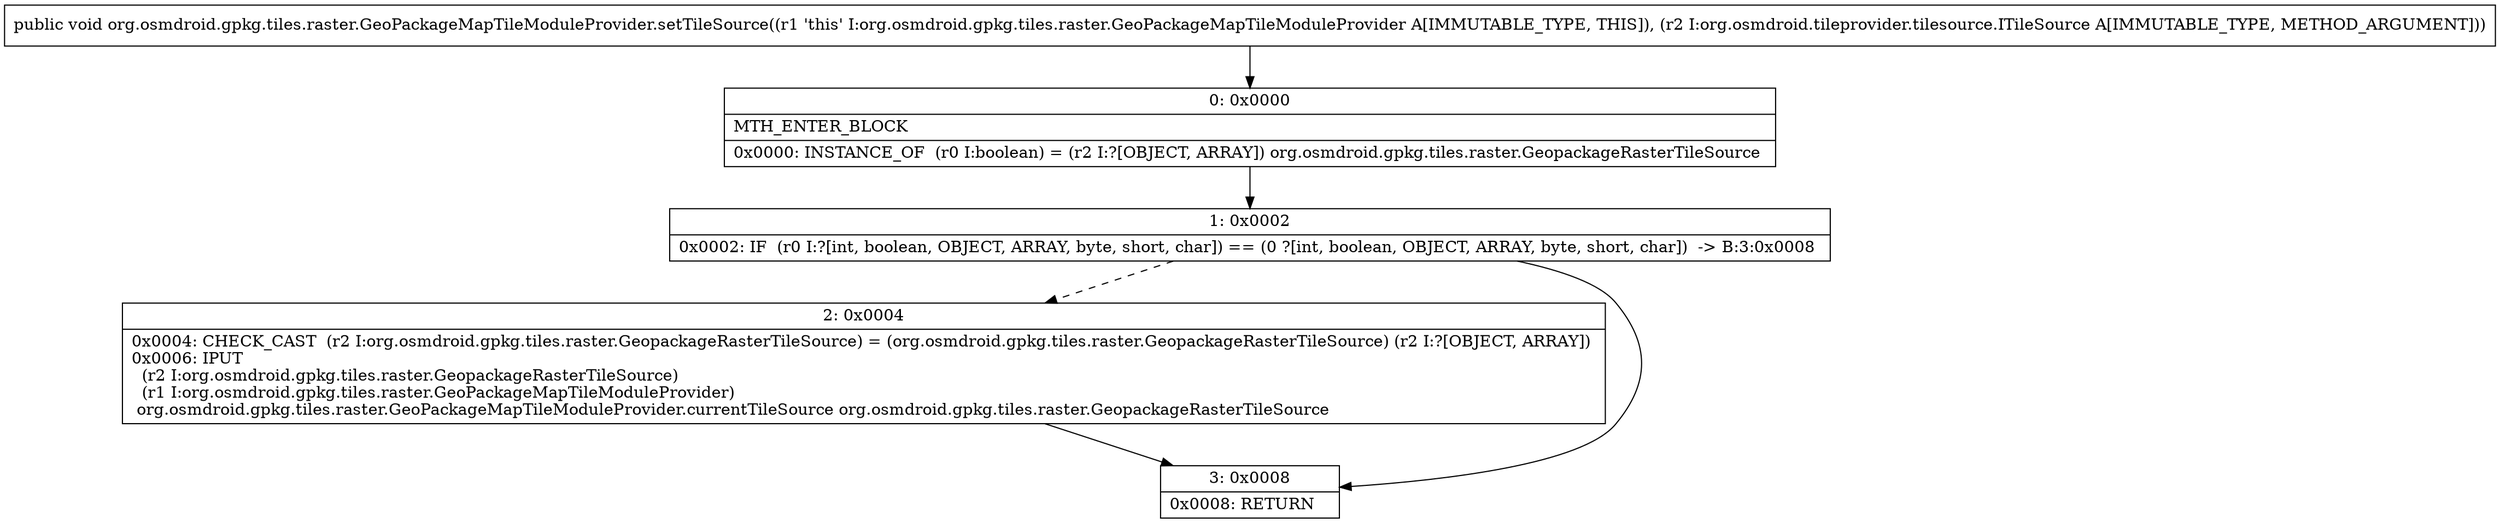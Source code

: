 digraph "CFG fororg.osmdroid.gpkg.tiles.raster.GeoPackageMapTileModuleProvider.setTileSource(Lorg\/osmdroid\/tileprovider\/tilesource\/ITileSource;)V" {
Node_0 [shape=record,label="{0\:\ 0x0000|MTH_ENTER_BLOCK\l|0x0000: INSTANCE_OF  (r0 I:boolean) = (r2 I:?[OBJECT, ARRAY]) org.osmdroid.gpkg.tiles.raster.GeopackageRasterTileSource \l}"];
Node_1 [shape=record,label="{1\:\ 0x0002|0x0002: IF  (r0 I:?[int, boolean, OBJECT, ARRAY, byte, short, char]) == (0 ?[int, boolean, OBJECT, ARRAY, byte, short, char])  \-\> B:3:0x0008 \l}"];
Node_2 [shape=record,label="{2\:\ 0x0004|0x0004: CHECK_CAST  (r2 I:org.osmdroid.gpkg.tiles.raster.GeopackageRasterTileSource) = (org.osmdroid.gpkg.tiles.raster.GeopackageRasterTileSource) (r2 I:?[OBJECT, ARRAY]) \l0x0006: IPUT  \l  (r2 I:org.osmdroid.gpkg.tiles.raster.GeopackageRasterTileSource)\l  (r1 I:org.osmdroid.gpkg.tiles.raster.GeoPackageMapTileModuleProvider)\l org.osmdroid.gpkg.tiles.raster.GeoPackageMapTileModuleProvider.currentTileSource org.osmdroid.gpkg.tiles.raster.GeopackageRasterTileSource \l}"];
Node_3 [shape=record,label="{3\:\ 0x0008|0x0008: RETURN   \l}"];
MethodNode[shape=record,label="{public void org.osmdroid.gpkg.tiles.raster.GeoPackageMapTileModuleProvider.setTileSource((r1 'this' I:org.osmdroid.gpkg.tiles.raster.GeoPackageMapTileModuleProvider A[IMMUTABLE_TYPE, THIS]), (r2 I:org.osmdroid.tileprovider.tilesource.ITileSource A[IMMUTABLE_TYPE, METHOD_ARGUMENT])) }"];
MethodNode -> Node_0;
Node_0 -> Node_1;
Node_1 -> Node_2[style=dashed];
Node_1 -> Node_3;
Node_2 -> Node_3;
}

